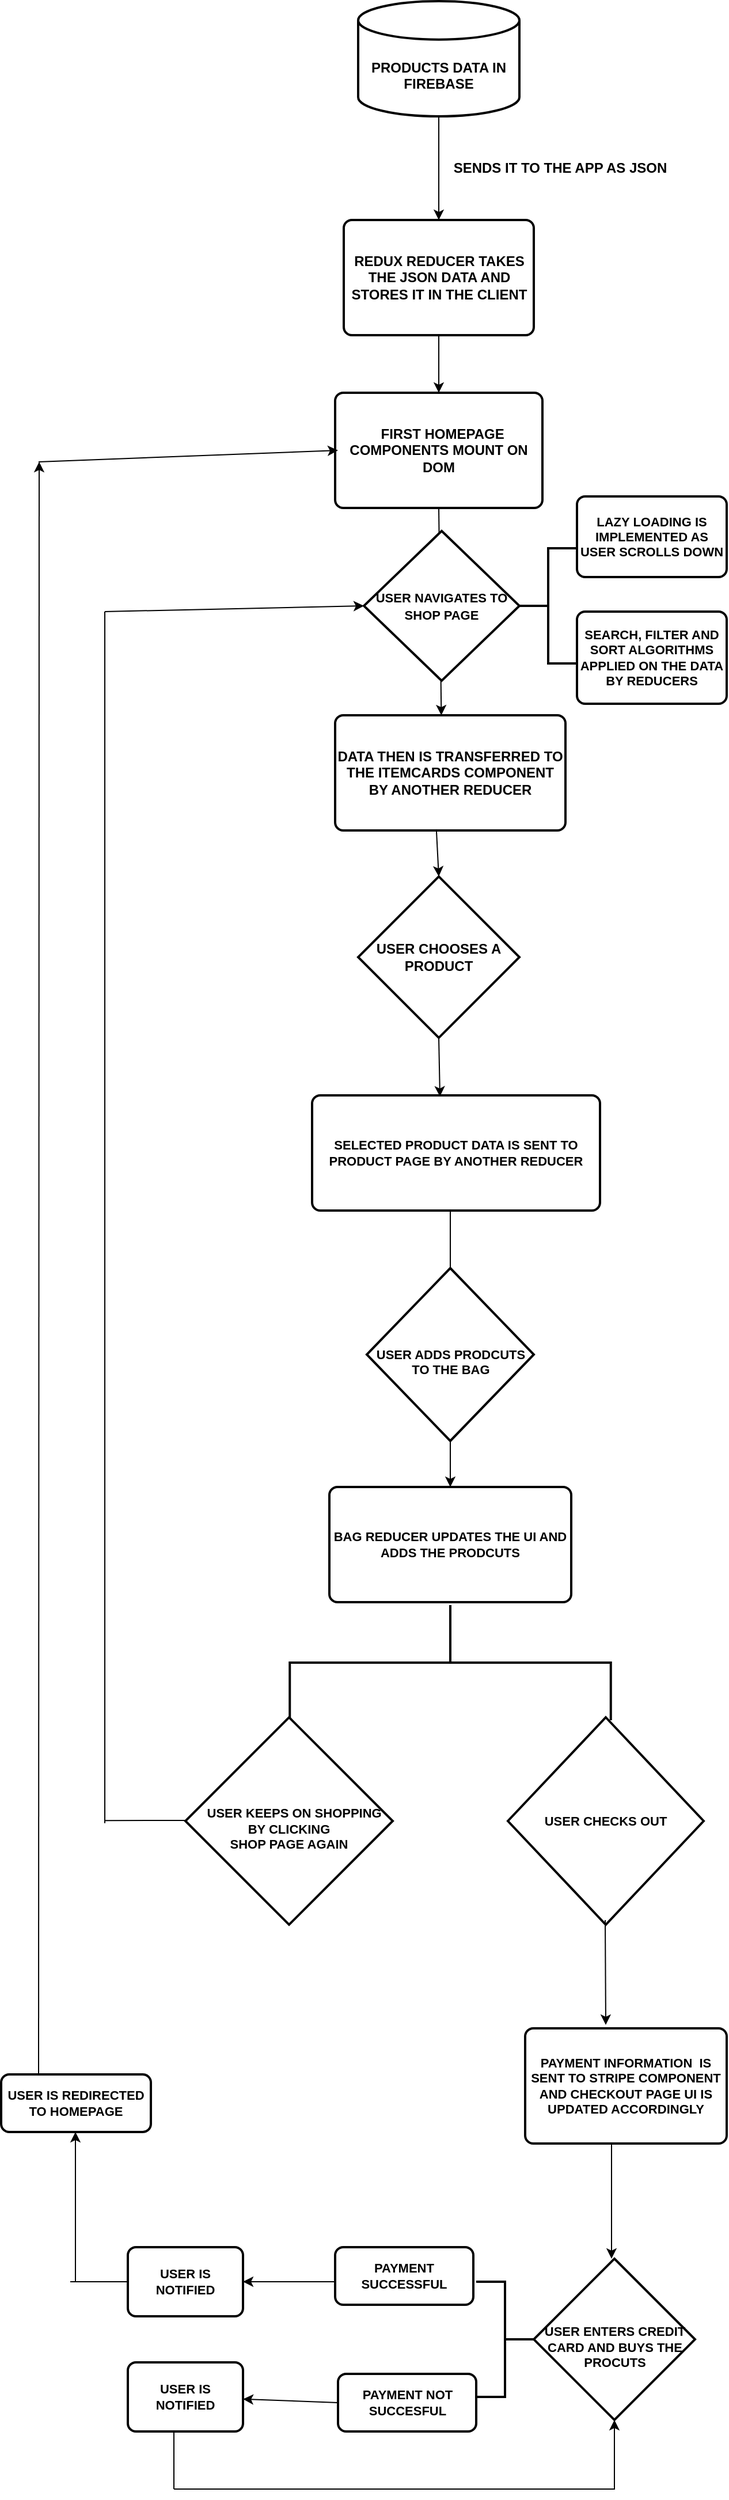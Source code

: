 <mxfile version="20.2.4" type="github"><diagram id="7C2QVELQKPiOMJYm8VlU" name="Page-1"><mxGraphModel dx="1422" dy="3139" grid="1" gridSize="10" guides="1" tooltips="1" connect="1" arrows="1" fold="1" page="1" pageScale="1" pageWidth="827" pageHeight="1169" math="0" shadow="0"><root><mxCell id="0"/><mxCell id="1" parent="0"/><mxCell id="tdRsFweF9JX3h99Y0t2S-2" value="" style="endArrow=classic;html=1;rounded=0;" edge="1" parent="1"><mxGeometry width="50" height="50" relative="1" as="geometry"><mxPoint x="390" y="-2150" as="sourcePoint"/><mxPoint x="390" y="-2060" as="targetPoint"/></mxGeometry></mxCell><mxCell id="tdRsFweF9JX3h99Y0t2S-4" value="&lt;b&gt;SENDS IT TO THE APP AS JSON&lt;/b&gt;" style="text;html=1;align=center;verticalAlign=middle;resizable=0;points=[];autosize=1;strokeColor=none;fillColor=none;" vertex="1" parent="1"><mxGeometry x="390" y="-2120" width="210" height="30" as="geometry"/></mxCell><mxCell id="tdRsFweF9JX3h99Y0t2S-5" value="&lt;b&gt;&amp;nbsp; FIRST HOMEPAGE COMPONENTS MOUNT ON DOM&lt;/b&gt;" style="rounded=1;whiteSpace=wrap;html=1;absoluteArcSize=1;arcSize=14;strokeWidth=2;" vertex="1" parent="1"><mxGeometry x="300" y="-1910" width="180" height="100" as="geometry"/></mxCell><mxCell id="tdRsFweF9JX3h99Y0t2S-6" value="&lt;b&gt;&lt;br&gt;&lt;br&gt;PRODUCTS DATA IN FIREBASE&lt;/b&gt;" style="strokeWidth=2;html=1;shape=mxgraph.flowchart.database;whiteSpace=wrap;" vertex="1" parent="1"><mxGeometry x="320" y="-2250" width="140" height="100" as="geometry"/></mxCell><mxCell id="tdRsFweF9JX3h99Y0t2S-7" value="&lt;b&gt;REDUX REDUCER TAKES THE JSON DATA AND STORES IT IN THE CLIENT&lt;/b&gt;" style="rounded=1;whiteSpace=wrap;html=1;absoluteArcSize=1;arcSize=14;strokeWidth=2;" vertex="1" parent="1"><mxGeometry x="307.5" y="-2060" width="165" height="100" as="geometry"/></mxCell><mxCell id="tdRsFweF9JX3h99Y0t2S-10" value="" style="endArrow=classic;html=1;rounded=0;entryX=0.5;entryY=0;entryDx=0;entryDy=0;" edge="1" parent="1" target="tdRsFweF9JX3h99Y0t2S-5"><mxGeometry width="50" height="50" relative="1" as="geometry"><mxPoint x="390" y="-1960" as="sourcePoint"/><mxPoint x="440" y="-2010" as="targetPoint"/></mxGeometry></mxCell><mxCell id="tdRsFweF9JX3h99Y0t2S-11" value="&lt;b&gt;USER CHOOSES A PRODUCT&lt;/b&gt;" style="strokeWidth=2;html=1;shape=mxgraph.flowchart.decision;whiteSpace=wrap;" vertex="1" parent="1"><mxGeometry x="320" y="-1490" width="140" height="140" as="geometry"/></mxCell><mxCell id="tdRsFweF9JX3h99Y0t2S-12" value="&lt;b&gt;DATA THEN IS TRANSFERRED TO THE ITEMCARDS COMPONENT BY ANOTHER REDUCER&lt;/b&gt;" style="rounded=1;whiteSpace=wrap;html=1;absoluteArcSize=1;arcSize=14;strokeWidth=2;" vertex="1" parent="1"><mxGeometry x="300" y="-1630" width="200" height="100" as="geometry"/></mxCell><mxCell id="tdRsFweF9JX3h99Y0t2S-14" value="" style="endArrow=classic;html=1;rounded=0;entryX=0.461;entryY=0;entryDx=0;entryDy=0;entryPerimeter=0;exitX=0.5;exitY=1;exitDx=0;exitDy=0;" edge="1" parent="1" source="tdRsFweF9JX3h99Y0t2S-5" target="tdRsFweF9JX3h99Y0t2S-12"><mxGeometry width="50" height="50" relative="1" as="geometry"><mxPoint x="383" y="-1810" as="sourcePoint"/><mxPoint x="430" y="-1860" as="targetPoint"/></mxGeometry></mxCell><mxCell id="tdRsFweF9JX3h99Y0t2S-16" value="&lt;b&gt;&lt;font style=&quot;font-size: 11px;&quot;&gt;USER NAVIGATES TO SHOP PAGE&lt;/font&gt;&lt;/b&gt;" style="strokeWidth=2;html=1;shape=mxgraph.flowchart.decision;whiteSpace=wrap;" vertex="1" parent="1"><mxGeometry x="325" y="-1790" width="135" height="130" as="geometry"/></mxCell><mxCell id="tdRsFweF9JX3h99Y0t2S-17" value="&lt;b&gt;SELECTED PRODUCT DATA IS SENT TO PRODUCT PAGE BY ANOTHER REDUCER&lt;/b&gt;" style="rounded=1;whiteSpace=wrap;html=1;absoluteArcSize=1;arcSize=14;strokeWidth=2;fontSize=11;" vertex="1" parent="1"><mxGeometry x="280" y="-1300" width="250" height="100" as="geometry"/></mxCell><mxCell id="tdRsFweF9JX3h99Y0t2S-18" value="" style="endArrow=classic;html=1;rounded=0;fontSize=11;entryX=0.5;entryY=0;entryDx=0;entryDy=0;entryPerimeter=0;exitX=0.44;exitY=1.01;exitDx=0;exitDy=0;exitPerimeter=0;" edge="1" parent="1" source="tdRsFweF9JX3h99Y0t2S-12" target="tdRsFweF9JX3h99Y0t2S-11"><mxGeometry width="50" height="50" relative="1" as="geometry"><mxPoint x="350" y="-1500" as="sourcePoint"/><mxPoint x="400" y="-1550" as="targetPoint"/><Array as="points"/></mxGeometry></mxCell><mxCell id="tdRsFweF9JX3h99Y0t2S-19" value="" style="endArrow=classic;html=1;rounded=0;fontSize=11;entryX=0.444;entryY=0.01;entryDx=0;entryDy=0;exitX=0.5;exitY=1;exitDx=0;exitDy=0;exitPerimeter=0;entryPerimeter=0;" edge="1" parent="1" source="tdRsFweF9JX3h99Y0t2S-11" target="tdRsFweF9JX3h99Y0t2S-17"><mxGeometry width="50" height="50" relative="1" as="geometry"><mxPoint x="350" y="-1340" as="sourcePoint"/><mxPoint x="400" y="-1390" as="targetPoint"/></mxGeometry></mxCell><mxCell id="tdRsFweF9JX3h99Y0t2S-20" value="" style="strokeWidth=2;html=1;shape=mxgraph.flowchart.annotation_2;align=left;labelPosition=right;pointerEvents=1;fontSize=11;" vertex="1" parent="1"><mxGeometry x="460" y="-1775" width="50" height="100" as="geometry"/></mxCell><mxCell id="tdRsFweF9JX3h99Y0t2S-21" value="&lt;b&gt;LAZY LOADING IS IMPLEMENTED AS USER SCROLLS DOWN&lt;/b&gt;" style="rounded=1;whiteSpace=wrap;html=1;absoluteArcSize=1;arcSize=14;strokeWidth=2;fontSize=11;" vertex="1" parent="1"><mxGeometry x="510" y="-1820" width="130" height="70" as="geometry"/></mxCell><mxCell id="tdRsFweF9JX3h99Y0t2S-27" value="&lt;b&gt;SEARCH, FILTER AND SORT ALGORITHMS APPLIED ON THE DATA BY REDUCERS&lt;/b&gt;" style="rounded=1;whiteSpace=wrap;html=1;absoluteArcSize=1;arcSize=14;strokeWidth=2;fontSize=11;" vertex="1" parent="1"><mxGeometry x="510" y="-1720" width="130" height="80" as="geometry"/></mxCell><mxCell id="tdRsFweF9JX3h99Y0t2S-28" value="" style="endArrow=classic;html=1;rounded=0;fontSize=11;startArrow=none;" edge="1" parent="1" source="tdRsFweF9JX3h99Y0t2S-30"><mxGeometry width="50" height="50" relative="1" as="geometry"><mxPoint x="400" y="-1200" as="sourcePoint"/><mxPoint x="400" y="-1070" as="targetPoint"/></mxGeometry></mxCell><mxCell id="tdRsFweF9JX3h99Y0t2S-31" value="&lt;b&gt;BAG REDUCER UPDATES THE UI AND ADDS THE PRODCUTS&lt;/b&gt;" style="rounded=1;whiteSpace=wrap;html=1;absoluteArcSize=1;arcSize=14;strokeWidth=2;fontSize=11;" vertex="1" parent="1"><mxGeometry x="295" y="-960" width="210" height="100" as="geometry"/></mxCell><mxCell id="tdRsFweF9JX3h99Y0t2S-30" value="&lt;b&gt;&lt;br&gt;USER ADDS PRODCUTS TO THE BAG&lt;/b&gt;" style="strokeWidth=2;html=1;shape=mxgraph.flowchart.decision;whiteSpace=wrap;fontSize=11;" vertex="1" parent="1"><mxGeometry x="327.5" y="-1150" width="145" height="150" as="geometry"/></mxCell><mxCell id="tdRsFweF9JX3h99Y0t2S-32" value="" style="endArrow=none;html=1;rounded=0;fontSize=11;" edge="1" parent="1" target="tdRsFweF9JX3h99Y0t2S-30"><mxGeometry width="50" height="50" relative="1" as="geometry"><mxPoint x="400" y="-1200" as="sourcePoint"/><mxPoint x="400" y="-1070" as="targetPoint"/></mxGeometry></mxCell><mxCell id="tdRsFweF9JX3h99Y0t2S-33" value="" style="endArrow=classic;html=1;rounded=0;fontSize=11;entryX=0.5;entryY=0;entryDx=0;entryDy=0;" edge="1" parent="1" target="tdRsFweF9JX3h99Y0t2S-31"><mxGeometry width="50" height="50" relative="1" as="geometry"><mxPoint x="400" y="-1000" as="sourcePoint"/><mxPoint x="450" y="-1050" as="targetPoint"/></mxGeometry></mxCell><mxCell id="tdRsFweF9JX3h99Y0t2S-34" value="" style="strokeWidth=2;html=1;shape=mxgraph.flowchart.annotation_2;align=left;labelPosition=right;pointerEvents=1;fontSize=11;rotation=90;" vertex="1" parent="1"><mxGeometry x="350" y="-946.87" width="100" height="278.75" as="geometry"/></mxCell><mxCell id="tdRsFweF9JX3h99Y0t2S-35" value="&lt;b&gt;&lt;br&gt;&amp;nbsp; &amp;nbsp;USER KEEPS ON SHOPPING BY CLICKING &lt;br&gt;SHOP PAGE AGAIN&lt;/b&gt;" style="strokeWidth=2;html=1;shape=mxgraph.flowchart.decision;whiteSpace=wrap;fontSize=11;" vertex="1" parent="1"><mxGeometry x="170" y="-760" width="180" height="180" as="geometry"/></mxCell><mxCell id="tdRsFweF9JX3h99Y0t2S-36" value="&lt;b&gt;USER CHECKS OUT&lt;/b&gt;" style="strokeWidth=2;html=1;shape=mxgraph.flowchart.decision;whiteSpace=wrap;fontSize=11;" vertex="1" parent="1"><mxGeometry x="450" y="-760" width="170" height="180" as="geometry"/></mxCell><mxCell id="tdRsFweF9JX3h99Y0t2S-38" value="" style="endArrow=none;html=1;rounded=0;fontSize=11;" edge="1" parent="1"><mxGeometry width="50" height="50" relative="1" as="geometry"><mxPoint x="100" y="-670.38" as="sourcePoint"/><mxPoint x="170" y="-670.5" as="targetPoint"/></mxGeometry></mxCell><mxCell id="tdRsFweF9JX3h99Y0t2S-39" value="" style="endArrow=none;html=1;rounded=0;fontSize=11;" edge="1" parent="1"><mxGeometry width="50" height="50" relative="1" as="geometry"><mxPoint x="100" y="-668.12" as="sourcePoint"/><mxPoint x="100" y="-1720" as="targetPoint"/></mxGeometry></mxCell><mxCell id="tdRsFweF9JX3h99Y0t2S-40" value="" style="endArrow=classic;html=1;rounded=0;fontSize=11;entryX=0;entryY=0.5;entryDx=0;entryDy=0;entryPerimeter=0;" edge="1" parent="1" target="tdRsFweF9JX3h99Y0t2S-16"><mxGeometry width="50" height="50" relative="1" as="geometry"><mxPoint x="100" y="-1720" as="sourcePoint"/><mxPoint x="150" y="-1775" as="targetPoint"/><Array as="points"/></mxGeometry></mxCell><mxCell id="tdRsFweF9JX3h99Y0t2S-41" value="" style="endArrow=classic;html=1;rounded=0;fontSize=11;entryX=0.4;entryY=-0.03;entryDx=0;entryDy=0;entryPerimeter=0;" edge="1" parent="1" target="tdRsFweF9JX3h99Y0t2S-42"><mxGeometry width="50" height="50" relative="1" as="geometry"><mxPoint x="534.5" y="-584" as="sourcePoint"/><mxPoint x="534.5" y="-474" as="targetPoint"/></mxGeometry></mxCell><mxCell id="tdRsFweF9JX3h99Y0t2S-42" value="&lt;b&gt;PAYMENT INFORMATION&amp;nbsp; IS SENT TO STRIPE COMPONENT AND CHECKOUT PAGE UI IS UPDATED ACCORDINGLY&lt;/b&gt;" style="rounded=1;whiteSpace=wrap;html=1;absoluteArcSize=1;arcSize=14;strokeWidth=2;fontSize=11;" vertex="1" parent="1"><mxGeometry x="465" y="-490" width="175" height="100" as="geometry"/></mxCell><mxCell id="tdRsFweF9JX3h99Y0t2S-43" value="" style="endArrow=classic;html=1;rounded=0;fontSize=11;" edge="1" parent="1"><mxGeometry width="50" height="50" relative="1" as="geometry"><mxPoint x="540" y="-390" as="sourcePoint"/><mxPoint x="540" y="-290" as="targetPoint"/></mxGeometry></mxCell><mxCell id="tdRsFweF9JX3h99Y0t2S-44" value="&lt;b&gt;&amp;nbsp; &amp;nbsp; &amp;nbsp;&lt;br&gt;USER ENTERS CREDIT CARD AND BUYS THE PROCUTS&lt;/b&gt;" style="strokeWidth=2;html=1;shape=mxgraph.flowchart.decision;whiteSpace=wrap;fontSize=11;" vertex="1" parent="1"><mxGeometry x="472.5" y="-290" width="140" height="140" as="geometry"/></mxCell><mxCell id="tdRsFweF9JX3h99Y0t2S-45" value="" style="strokeWidth=2;html=1;shape=mxgraph.flowchart.annotation_2;align=left;labelPosition=right;pointerEvents=1;fontSize=11;rotation=-180;" vertex="1" parent="1"><mxGeometry x="422.5" y="-270" width="50" height="100" as="geometry"/></mxCell><mxCell id="tdRsFweF9JX3h99Y0t2S-46" value="&lt;b&gt;PAYMENT SUCCESSFUL&lt;/b&gt;" style="rounded=1;whiteSpace=wrap;html=1;absoluteArcSize=1;arcSize=14;strokeWidth=2;fontSize=11;" vertex="1" parent="1"><mxGeometry x="300" y="-300" width="120" height="50" as="geometry"/></mxCell><mxCell id="tdRsFweF9JX3h99Y0t2S-47" value="&lt;b&gt;PAYMENT NOT SUCCESFUL&lt;/b&gt;" style="rounded=1;whiteSpace=wrap;html=1;absoluteArcSize=1;arcSize=14;strokeWidth=2;fontSize=11;" vertex="1" parent="1"><mxGeometry x="302.5" y="-190" width="120" height="50" as="geometry"/></mxCell><mxCell id="tdRsFweF9JX3h99Y0t2S-48" value="" style="endArrow=classic;html=1;rounded=0;fontSize=11;" edge="1" parent="1" target="tdRsFweF9JX3h99Y0t2S-49"><mxGeometry width="50" height="50" relative="1" as="geometry"><mxPoint x="300" y="-270" as="sourcePoint"/><mxPoint x="210" y="-270" as="targetPoint"/></mxGeometry></mxCell><mxCell id="tdRsFweF9JX3h99Y0t2S-49" value="&lt;b&gt;USER IS NOTIFIED&lt;/b&gt;" style="rounded=1;whiteSpace=wrap;html=1;absoluteArcSize=1;arcSize=14;strokeWidth=2;fontSize=11;" vertex="1" parent="1"><mxGeometry x="120" y="-300" width="100" height="60" as="geometry"/></mxCell><mxCell id="tdRsFweF9JX3h99Y0t2S-51" value="&lt;b&gt;USER IS NOTIFIED&lt;/b&gt;" style="rounded=1;whiteSpace=wrap;html=1;absoluteArcSize=1;arcSize=14;strokeWidth=2;fontSize=11;" vertex="1" parent="1"><mxGeometry x="120" y="-200" width="100" height="60" as="geometry"/></mxCell><mxCell id="tdRsFweF9JX3h99Y0t2S-52" value="" style="endArrow=classic;html=1;rounded=0;fontSize=11;exitX=0;exitY=0.5;exitDx=0;exitDy=0;" edge="1" parent="1" source="tdRsFweF9JX3h99Y0t2S-47" target="tdRsFweF9JX3h99Y0t2S-51"><mxGeometry width="50" height="50" relative="1" as="geometry"><mxPoint x="295" y="-160" as="sourcePoint"/><mxPoint x="345" y="-210" as="targetPoint"/></mxGeometry></mxCell><mxCell id="tdRsFweF9JX3h99Y0t2S-53" value="" style="endArrow=none;html=1;rounded=0;fontSize=11;" edge="1" parent="1"><mxGeometry width="50" height="50" relative="1" as="geometry"><mxPoint x="70" y="-270" as="sourcePoint"/><mxPoint x="120" y="-270" as="targetPoint"/></mxGeometry></mxCell><mxCell id="tdRsFweF9JX3h99Y0t2S-54" value="" style="endArrow=classic;html=1;rounded=0;fontSize=11;" edge="1" parent="1"><mxGeometry width="50" height="50" relative="1" as="geometry"><mxPoint x="74.5" y="-270" as="sourcePoint"/><mxPoint x="74.5" y="-400" as="targetPoint"/></mxGeometry></mxCell><mxCell id="tdRsFweF9JX3h99Y0t2S-55" value="&lt;b&gt;USER IS REDIRECTED TO HOMEPAGE&lt;/b&gt;" style="rounded=1;whiteSpace=wrap;html=1;absoluteArcSize=1;arcSize=14;strokeWidth=2;fontSize=11;" vertex="1" parent="1"><mxGeometry x="10" y="-450" width="130" height="50" as="geometry"/></mxCell><mxCell id="tdRsFweF9JX3h99Y0t2S-56" value="" style="endArrow=classic;html=1;rounded=0;fontSize=11;exitX=0.25;exitY=0;exitDx=0;exitDy=0;" edge="1" parent="1" source="tdRsFweF9JX3h99Y0t2S-55"><mxGeometry width="50" height="50" relative="1" as="geometry"><mxPoint x="40" y="-460" as="sourcePoint"/><mxPoint x="43" y="-1850" as="targetPoint"/></mxGeometry></mxCell><mxCell id="tdRsFweF9JX3h99Y0t2S-57" value="" style="endArrow=classic;html=1;rounded=0;fontSize=11;" edge="1" parent="1"><mxGeometry width="50" height="50" relative="1" as="geometry"><mxPoint x="42.5" y="-1850" as="sourcePoint"/><mxPoint x="302.5" y="-1860" as="targetPoint"/></mxGeometry></mxCell><mxCell id="tdRsFweF9JX3h99Y0t2S-59" value="" style="edgeStyle=segmentEdgeStyle;endArrow=classic;html=1;rounded=0;fontSize=11;entryX=0.5;entryY=1;entryDx=0;entryDy=0;entryPerimeter=0;" edge="1" parent="1" target="tdRsFweF9JX3h99Y0t2S-44"><mxGeometry width="50" height="50" relative="1" as="geometry"><mxPoint x="160" y="-90" as="sourcePoint"/><mxPoint x="210" y="-140" as="targetPoint"/></mxGeometry></mxCell><mxCell id="tdRsFweF9JX3h99Y0t2S-60" value="" style="endArrow=none;html=1;rounded=0;fontSize=11;" edge="1" parent="1"><mxGeometry width="50" height="50" relative="1" as="geometry"><mxPoint x="160" y="-90" as="sourcePoint"/><mxPoint x="160" y="-140" as="targetPoint"/></mxGeometry></mxCell></root></mxGraphModel></diagram></mxfile>